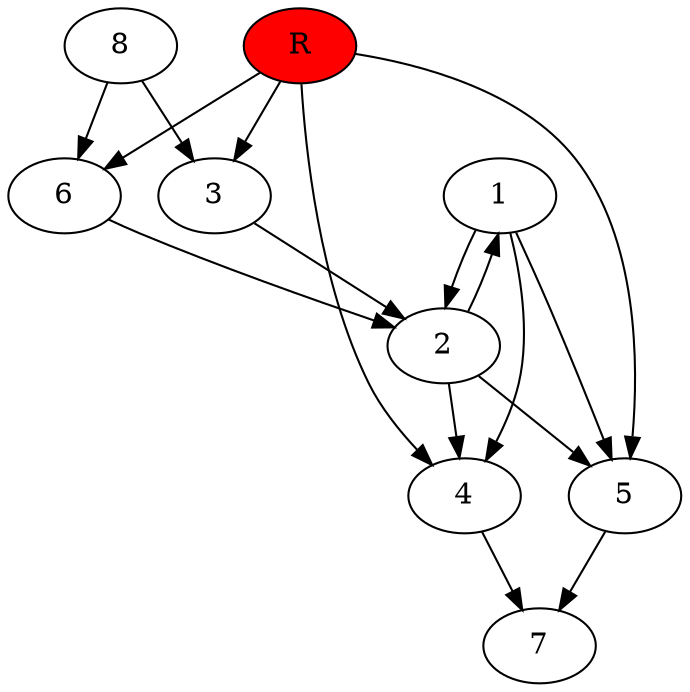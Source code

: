 digraph prb21452 {
	1
	2
	3
	4
	5
	6
	7
	8
	R [fillcolor="#ff0000" style=filled]
	1 -> 2
	1 -> 4
	1 -> 5
	2 -> 1
	2 -> 4
	2 -> 5
	3 -> 2
	4 -> 7
	5 -> 7
	6 -> 2
	8 -> 3
	8 -> 6
	R -> 3
	R -> 4
	R -> 5
	R -> 6
}
